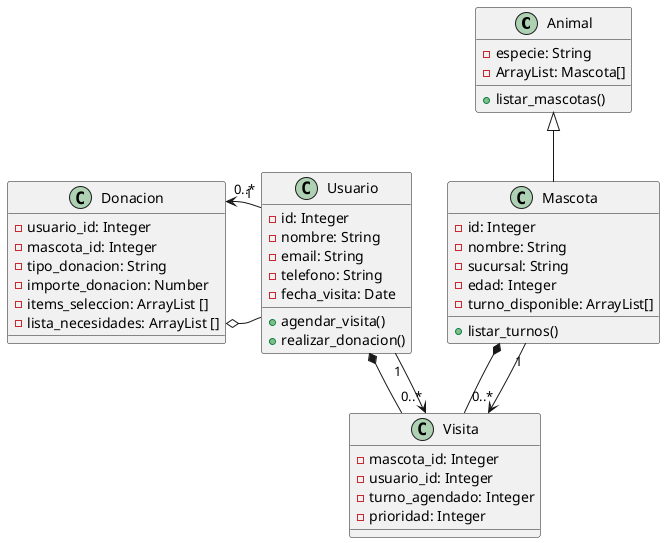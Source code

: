 @startuml Diagrama de Clases: AdoptAR

class Animal {
  - especie: String
  - ArrayList: Mascota[]
  
  + listar_mascotas() 
}

class Mascota {
  - id: Integer /' [PK] '/
  - nombre: String
  - sucursal: String
  - edad: Integer
  - turno_disponible: ArrayList[]
  
  + listar_turnos()
}

class Usuario {
  - id: Integer /' [PK] '/
  - nombre: String
  - email: String
  - telefono: String
  - fecha_visita: Date
  
  + agendar_visita()
  + realizar_donacion()
}

class Visita {
  - mascota_id: Integer /' [FK] '/
  - usuario_id: Integer /' [FK] '/
  - turno_agendado: Integer
  - prioridad: Integer
}

class Donacion {
  - usuario_id: Integer /' [FK] '/
  - mascota_id: Integer /' [FK] '/
  - tipo_donacion: String
  - importe_donacion: Number
  - items_seleccion: ArrayList []
  - lista_necesidades: ArrayList [] 
}

/' Relaciones '/
Animal <|-- Mascota   
Mascota *-d- Visita 
Usuario *-d- Visita  
Donacion o-r- Usuario  

/' Cardinalidad '/
Mascota "1" --> "0..*" Visita /' : "tiene" '/
Usuario "1" --> "0..*" Visita /' : "realiza" '/
Usuario "1" --> "0..*" Donacion /' : "realiza" '/

@enduml
